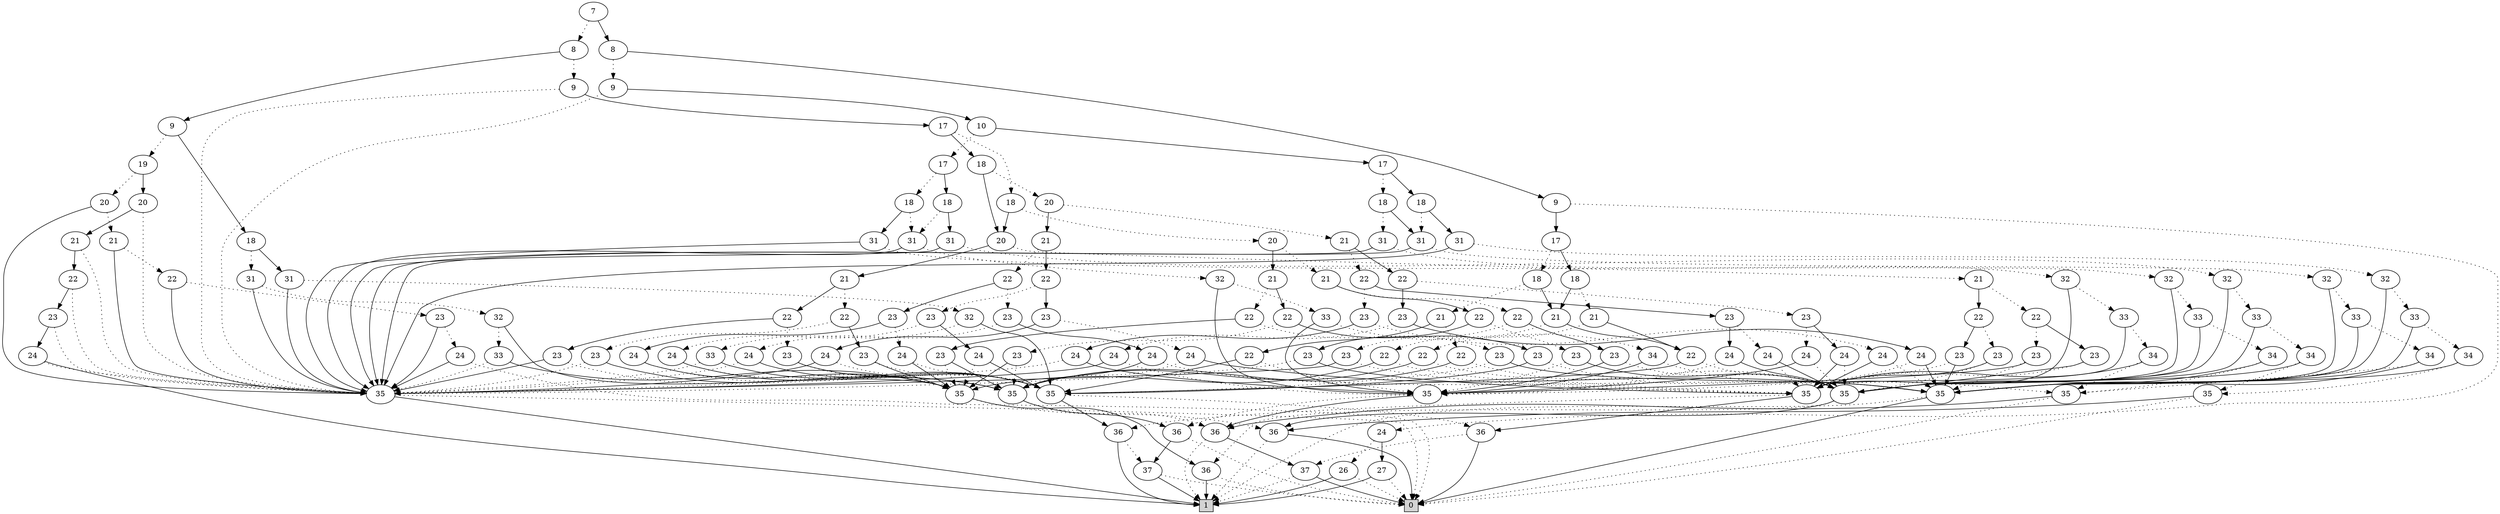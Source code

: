 digraph G {
0 [shape=box, label="0", style=filled, shape=box, height=0.3, width=0.3];
1 [shape=box, label="1", style=filled, shape=box, height=0.3, width=0.3];
8261 [label="7"];
8261 -> 8225 [style=dotted];
8261 -> 8260 [style=filled];
8225 [label="8"];
8225 -> 8210 [style=dotted];
8225 -> 8224 [style=filled];
8210 [label="9"];
8210 -> 72 [style=dotted];
8210 -> 7908 [style=filled];
72 [label="35"];
72 -> 0 [style=dotted];
72 -> 1 [style=filled];
7908 [label="17"];
7908 -> 7905 [style=dotted];
7908 -> 7907 [style=filled];
7905 [label="18"];
7905 -> 7903 [style=dotted];
7905 -> 7904 [style=filled];
7903 [label="20"];
7903 -> 7852 [style=dotted];
7903 -> 7845 [style=filled];
7852 [label="21"];
7852 -> 7848 [style=dotted];
7852 -> 7851 [style=filled];
7848 [label="22"];
7848 -> 7846 [style=dotted];
7848 -> 7847 [style=filled];
7846 [label="23"];
7846 -> 7479 [style=dotted];
7846 -> 72 [style=filled];
7479 [label="35"];
7479 -> 1258 [style=dotted];
7479 -> 1256 [style=filled];
1258 [label="36"];
1258 -> 76 [style=dotted];
1258 -> 1 [style=filled];
76 [label="37"];
76 -> 0 [style=dotted];
76 -> 1 [style=filled];
1256 [label="36"];
1256 -> 77 [style=dotted];
1256 -> 0 [style=filled];
77 [label="37"];
77 -> 1 [style=dotted];
77 -> 0 [style=filled];
7847 [label="23"];
7847 -> 7477 [style=dotted];
7847 -> 7476 [style=filled];
7477 [label="35"];
7477 -> 74 [style=dotted];
7477 -> 75 [style=filled];
74 [label="36"];
74 -> 0 [style=dotted];
74 -> 1 [style=filled];
75 [label="36"];
75 -> 1 [style=dotted];
75 -> 0 [style=filled];
7476 [label="35"];
7476 -> 1317 [style=dotted];
7476 -> 1340 [style=filled];
1317 [label="36"];
1317 -> 0 [style=dotted];
1317 -> 76 [style=filled];
1340 [label="36"];
1340 -> 1 [style=dotted];
1340 -> 77 [style=filled];
7851 [label="22"];
7851 -> 7849 [style=dotted];
7851 -> 7850 [style=filled];
7849 [label="23"];
7849 -> 7476 [style=dotted];
7849 -> 7477 [style=filled];
7850 [label="23"];
7850 -> 72 [style=dotted];
7850 -> 7479 [style=filled];
7845 [label="21"];
7845 -> 7841 [style=dotted];
7845 -> 7844 [style=filled];
7841 [label="22"];
7841 -> 7839 [style=dotted];
7841 -> 7840 [style=filled];
7839 [label="23"];
7839 -> 7472 [style=dotted];
7839 -> 73 [style=filled];
7472 [label="35"];
7472 -> 1256 [style=dotted];
7472 -> 1258 [style=filled];
73 [label="35"];
73 -> 1 [style=dotted];
73 -> 0 [style=filled];
7840 [label="23"];
7840 -> 7470 [style=dotted];
7840 -> 7469 [style=filled];
7470 [label="35"];
7470 -> 75 [style=dotted];
7470 -> 74 [style=filled];
7469 [label="35"];
7469 -> 1340 [style=dotted];
7469 -> 1317 [style=filled];
7844 [label="22"];
7844 -> 7842 [style=dotted];
7844 -> 7843 [style=filled];
7842 [label="23"];
7842 -> 7469 [style=dotted];
7842 -> 7470 [style=filled];
7843 [label="23"];
7843 -> 73 [style=dotted];
7843 -> 7472 [style=filled];
7904 [label="20"];
7904 -> 7867 [style=dotted];
7904 -> 7860 [style=filled];
7867 [label="21"];
7867 -> 7863 [style=dotted];
7867 -> 7866 [style=filled];
7863 [label="22"];
7863 -> 7861 [style=dotted];
7863 -> 7862 [style=filled];
7861 [label="23"];
7861 -> 73 [style=dotted];
7861 -> 7476 [style=filled];
7862 [label="23"];
7862 -> 7479 [style=dotted];
7862 -> 7477 [style=filled];
7866 [label="22"];
7866 -> 7864 [style=dotted];
7866 -> 7865 [style=filled];
7864 [label="23"];
7864 -> 7477 [style=dotted];
7864 -> 7479 [style=filled];
7865 [label="23"];
7865 -> 7476 [style=dotted];
7865 -> 73 [style=filled];
7860 [label="21"];
7860 -> 7856 [style=dotted];
7860 -> 7859 [style=filled];
7856 [label="22"];
7856 -> 7854 [style=dotted];
7856 -> 7855 [style=filled];
7854 [label="23"];
7854 -> 72 [style=dotted];
7854 -> 7469 [style=filled];
7855 [label="23"];
7855 -> 7472 [style=dotted];
7855 -> 7470 [style=filled];
7859 [label="22"];
7859 -> 7857 [style=dotted];
7859 -> 7858 [style=filled];
7857 [label="23"];
7857 -> 7470 [style=dotted];
7857 -> 7472 [style=filled];
7858 [label="23"];
7858 -> 7469 [style=dotted];
7858 -> 72 [style=filled];
7907 [label="18"];
7907 -> 7906 [style=dotted];
7907 -> 7904 [style=filled];
7906 [label="20"];
7906 -> 7899 [style=dotted];
7906 -> 7884 [style=filled];
7899 [label="21"];
7899 -> 7891 [style=dotted];
7899 -> 7898 [style=filled];
7891 [label="22"];
7891 -> 7887 [style=dotted];
7891 -> 7890 [style=filled];
7887 [label="23"];
7887 -> 7885 [style=dotted];
7887 -> 7886 [style=filled];
7885 [label="24"];
7885 -> 73 [style=dotted];
7885 -> 7479 [style=filled];
7886 [label="24"];
7886 -> 72 [style=dotted];
7886 -> 7476 [style=filled];
7890 [label="23"];
7890 -> 7888 [style=dotted];
7890 -> 7889 [style=filled];
7888 [label="24"];
7888 -> 7479 [style=dotted];
7888 -> 7477 [style=filled];
7889 [label="24"];
7889 -> 7476 [style=dotted];
7889 -> 7477 [style=filled];
7898 [label="22"];
7898 -> 7894 [style=dotted];
7898 -> 7897 [style=filled];
7894 [label="23"];
7894 -> 7892 [style=dotted];
7894 -> 7893 [style=filled];
7892 [label="24"];
7892 -> 7477 [style=dotted];
7892 -> 7476 [style=filled];
7893 [label="24"];
7893 -> 7477 [style=dotted];
7893 -> 7479 [style=filled];
7897 [label="23"];
7897 -> 7895 [style=dotted];
7897 -> 7896 [style=filled];
7895 [label="24"];
7895 -> 7476 [style=dotted];
7895 -> 72 [style=filled];
7896 [label="24"];
7896 -> 7479 [style=dotted];
7896 -> 73 [style=filled];
7884 [label="21"];
7884 -> 7876 [style=dotted];
7884 -> 7883 [style=filled];
7876 [label="22"];
7876 -> 7872 [style=dotted];
7876 -> 7875 [style=filled];
7872 [label="23"];
7872 -> 7870 [style=dotted];
7872 -> 7871 [style=filled];
7870 [label="24"];
7870 -> 72 [style=dotted];
7870 -> 7472 [style=filled];
7871 [label="24"];
7871 -> 73 [style=dotted];
7871 -> 7469 [style=filled];
7875 [label="23"];
7875 -> 7873 [style=dotted];
7875 -> 7874 [style=filled];
7873 [label="24"];
7873 -> 7472 [style=dotted];
7873 -> 7470 [style=filled];
7874 [label="24"];
7874 -> 7469 [style=dotted];
7874 -> 7470 [style=filled];
7883 [label="22"];
7883 -> 7879 [style=dotted];
7883 -> 7882 [style=filled];
7879 [label="23"];
7879 -> 7877 [style=dotted];
7879 -> 7878 [style=filled];
7877 [label="24"];
7877 -> 7470 [style=dotted];
7877 -> 7469 [style=filled];
7878 [label="24"];
7878 -> 7470 [style=dotted];
7878 -> 7472 [style=filled];
7882 [label="23"];
7882 -> 7880 [style=dotted];
7882 -> 7881 [style=filled];
7880 [label="24"];
7880 -> 7469 [style=dotted];
7880 -> 73 [style=filled];
7881 [label="24"];
7881 -> 7472 [style=dotted];
7881 -> 72 [style=filled];
8224 [label="9"];
8224 -> 8216 [style=dotted];
8224 -> 8223 [style=filled];
8216 [label="19"];
8216 -> 7532 [style=dotted];
8216 -> 8215 [style=filled];
7532 [label="20"];
7532 -> 7531 [style=dotted];
7532 -> 72 [style=filled];
7531 [label="21"];
7531 -> 7530 [style=dotted];
7531 -> 72 [style=filled];
7530 [label="22"];
7530 -> 7529 [style=dotted];
7530 -> 72 [style=filled];
7529 [label="23"];
7529 -> 7528 [style=dotted];
7529 -> 72 [style=filled];
7528 [label="24"];
7528 -> 0 [style=dotted];
7528 -> 72 [style=filled];
8215 [label="20"];
8215 -> 72 [style=dotted];
8215 -> 8214 [style=filled];
8214 [label="21"];
8214 -> 72 [style=dotted];
8214 -> 8213 [style=filled];
8213 [label="22"];
8213 -> 72 [style=dotted];
8213 -> 8212 [style=filled];
8212 [label="23"];
8212 -> 72 [style=dotted];
8212 -> 8211 [style=filled];
8211 [label="24"];
8211 -> 72 [style=dotted];
8211 -> 1 [style=filled];
8223 [label="18"];
8223 -> 8219 [style=dotted];
8223 -> 8222 [style=filled];
8219 [label="31"];
8219 -> 8218 [style=dotted];
8219 -> 72 [style=filled];
8218 [label="32"];
8218 -> 8217 [style=dotted];
8218 -> 7470 [style=filled];
8217 [label="33"];
8217 -> 72 [style=dotted];
8217 -> 7470 [style=filled];
8222 [label="31"];
8222 -> 8221 [style=dotted];
8222 -> 72 [style=filled];
8221 [label="32"];
8221 -> 8220 [style=dotted];
8221 -> 7472 [style=filled];
8220 [label="33"];
8220 -> 72 [style=dotted];
8220 -> 7472 [style=filled];
8260 [label="8"];
8260 -> 8257 [style=dotted];
8260 -> 8259 [style=filled];
8257 [label="9"];
8257 -> 72 [style=dotted];
8257 -> 8256 [style=filled];
8256 [label="10"];
8256 -> 8240 [style=dotted];
8256 -> 8255 [style=filled];
8240 [label="17"];
8240 -> 8234 [style=dotted];
8240 -> 8239 [style=filled];
8234 [label="18"];
8234 -> 8229 [style=dotted];
8234 -> 8233 [style=filled];
8229 [label="31"];
8229 -> 8228 [style=dotted];
8229 -> 72 [style=filled];
8228 [label="32"];
8228 -> 8227 [style=dotted];
8228 -> 7476 [style=filled];
8227 [label="33"];
8227 -> 8226 [style=dotted];
8227 -> 7476 [style=filled];
8226 [label="34"];
8226 -> 7455 [style=dotted];
8226 -> 7476 [style=filled];
7455 [label="35"];
7455 -> 0 [style=dotted];
7455 -> 1340 [style=filled];
8233 [label="31"];
8233 -> 8232 [style=dotted];
8233 -> 72 [style=filled];
8232 [label="32"];
8232 -> 8231 [style=dotted];
8232 -> 7477 [style=filled];
8231 [label="33"];
8231 -> 8230 [style=dotted];
8231 -> 7477 [style=filled];
8230 [label="34"];
8230 -> 7455 [style=dotted];
8230 -> 7477 [style=filled];
8239 [label="18"];
8239 -> 8229 [style=dotted];
8239 -> 8238 [style=filled];
8238 [label="31"];
8238 -> 8237 [style=dotted];
8238 -> 72 [style=filled];
8237 [label="32"];
8237 -> 8236 [style=dotted];
8237 -> 7477 [style=filled];
8236 [label="33"];
8236 -> 8235 [style=dotted];
8236 -> 7477 [style=filled];
8235 [label="34"];
8235 -> 7456 [style=dotted];
8235 -> 7477 [style=filled];
7456 [label="35"];
7456 -> 0 [style=dotted];
7456 -> 75 [style=filled];
8255 [label="17"];
8255 -> 8249 [style=dotted];
8255 -> 8254 [style=filled];
8249 [label="18"];
8249 -> 8244 [style=dotted];
8249 -> 8248 [style=filled];
8244 [label="31"];
8244 -> 8243 [style=dotted];
8244 -> 72 [style=filled];
8243 [label="32"];
8243 -> 8242 [style=dotted];
8243 -> 7479 [style=filled];
8242 [label="33"];
8242 -> 8241 [style=dotted];
8242 -> 7479 [style=filled];
8241 [label="34"];
8241 -> 7455 [style=dotted];
8241 -> 7479 [style=filled];
8248 [label="31"];
8248 -> 8247 [style=dotted];
8248 -> 72 [style=filled];
8247 [label="32"];
8247 -> 8246 [style=dotted];
8247 -> 73 [style=filled];
8246 [label="33"];
8246 -> 8245 [style=dotted];
8246 -> 73 [style=filled];
8245 [label="34"];
8245 -> 7455 [style=dotted];
8245 -> 73 [style=filled];
8254 [label="18"];
8254 -> 8248 [style=dotted];
8254 -> 8253 [style=filled];
8253 [label="31"];
8253 -> 8252 [style=dotted];
8253 -> 72 [style=filled];
8252 [label="32"];
8252 -> 8251 [style=dotted];
8252 -> 73 [style=filled];
8251 [label="33"];
8251 -> 8250 [style=dotted];
8251 -> 73 [style=filled];
8250 [label="34"];
8250 -> 7456 [style=dotted];
8250 -> 73 [style=filled];
8259 [label="9"];
8259 -> 8258 [style=dotted];
8259 -> 7654 [style=filled];
8258 [label="24"];
8258 -> 54 [style=dotted];
8258 -> 56 [style=filled];
54 [label="26"];
54 -> 0 [style=dotted];
54 -> 1 [style=filled];
56 [label="27"];
56 -> 0 [style=dotted];
56 -> 1 [style=filled];
7654 [label="17"];
7654 -> 7650 [style=dotted];
7654 -> 7653 [style=filled];
7650 [label="18"];
7650 -> 7646 [style=dotted];
7650 -> 7649 [style=filled];
7646 [label="21"];
7646 -> 7644 [style=dotted];
7646 -> 7645 [style=filled];
7644 [label="22"];
7644 -> 7477 [style=dotted];
7644 -> 7469 [style=filled];
7645 [label="22"];
7645 -> 7476 [style=dotted];
7645 -> 7472 [style=filled];
7649 [label="21"];
7649 -> 7647 [style=dotted];
7649 -> 7648 [style=filled];
7647 [label="22"];
7647 -> 7479 [style=dotted];
7647 -> 7470 [style=filled];
7648 [label="22"];
7648 -> 7477 [style=dotted];
7648 -> 7472 [style=filled];
7653 [label="18"];
7653 -> 7652 [style=dotted];
7653 -> 7649 [style=filled];
7652 [label="21"];
7652 -> 7651 [style=dotted];
7652 -> 7648 [style=filled];
7651 [label="22"];
7651 -> 7479 [style=dotted];
7651 -> 7469 [style=filled];
}
